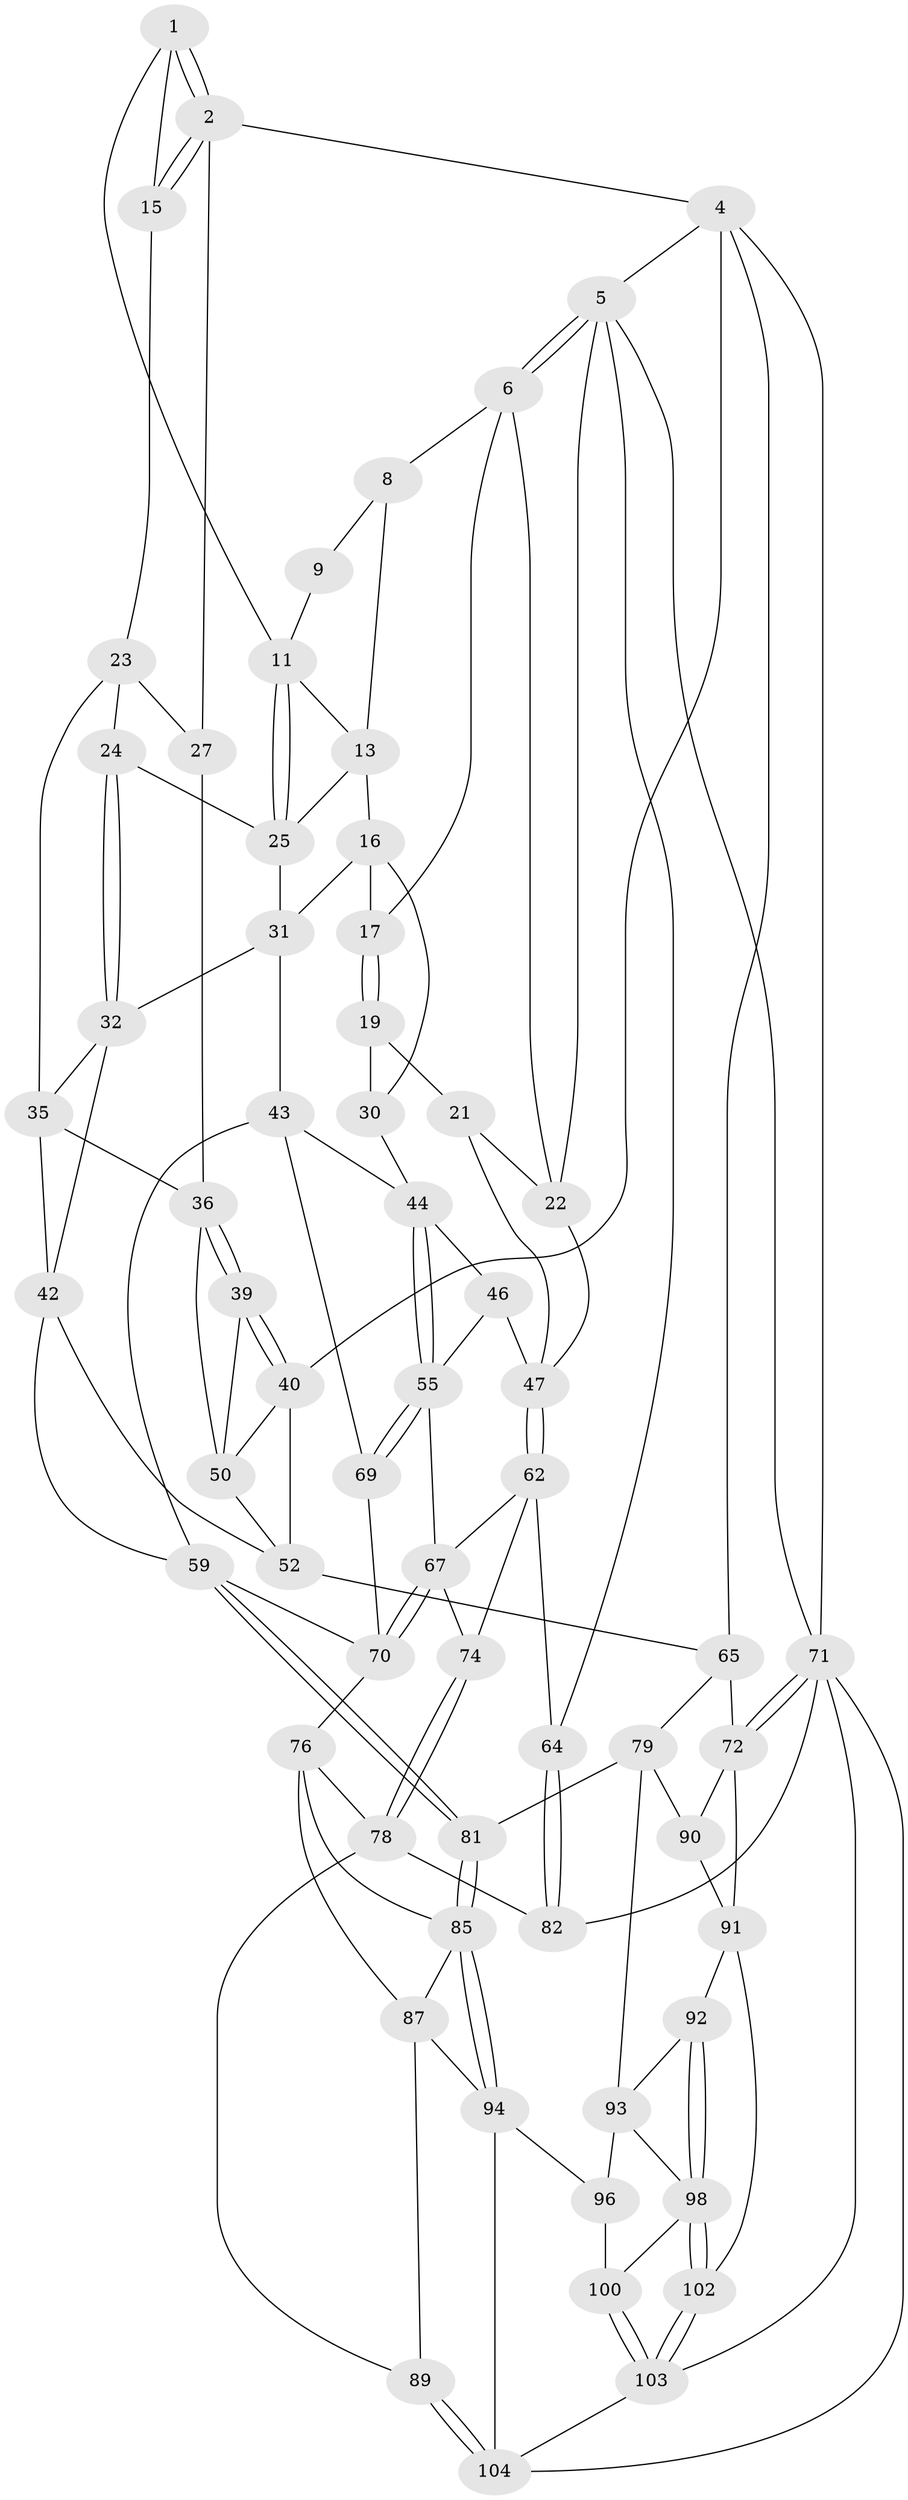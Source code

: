 // original degree distribution, {3: 0.018867924528301886, 6: 0.22641509433962265, 5: 0.5094339622641509, 4: 0.24528301886792453}
// Generated by graph-tools (version 1.1) at 2025/42/03/06/25 10:42:34]
// undirected, 63 vertices, 139 edges
graph export_dot {
graph [start="1"]
  node [color=gray90,style=filled];
  1 [pos="+0.6515546165026006+0",super="+10"];
  2 [pos="+1+0",super="+3"];
  4 [pos="+1+0",super="+41"];
  5 [pos="+0+0",super="+54"];
  6 [pos="+0+0",super="+7"];
  8 [pos="+0.41779530972406637+0"];
  9 [pos="+0.57261200209936+0"];
  11 [pos="+0.6214475860231301+0.12051446399609968",super="+12"];
  13 [pos="+0.49203544354060297+0.1596192441050514",super="+14"];
  15 [pos="+0.7451391488545741+0.11012569962194324"];
  16 [pos="+0.44261216449497415+0.14345481887538428",super="+29"];
  17 [pos="+0.3869959963744811+0.12746586975617552",super="+18"];
  19 [pos="+0.24887204208428043+0.20475691342403465",super="+20"];
  21 [pos="+0.20400106172865287+0.23917570901320978"];
  22 [pos="+0+0",super="+49"];
  23 [pos="+0.7290905280425408+0.1451319018302443",super="+28"];
  24 [pos="+0.685981115948311+0.1654282919518038"];
  25 [pos="+0.6522335079830734+0.1501302863035148",super="+26"];
  27 [pos="+0.8290614243522859+0.2101401004970182"];
  30 [pos="+0.31889279050676034+0.24716364696273174"];
  31 [pos="+0.5220492119847356+0.2920964633509696",super="+34"];
  32 [pos="+0.6813763011340834+0.2421161007862065",super="+33"];
  35 [pos="+0.7668675759157264+0.25278803949552686",super="+38"];
  36 [pos="+0.8370574813297391+0.22766843740074252",super="+37"];
  39 [pos="+1+0.2935834570289477"];
  40 [pos="+1+0.2574230774173006",super="+57"];
  42 [pos="+0.6882787413205264+0.39210624238506947",super="+53"];
  43 [pos="+0.5210114440378998+0.3436890861468448",super="+61"];
  44 [pos="+0.4468231047611538+0.4029007699618307",super="+45"];
  46 [pos="+0.2825044733190534+0.37564100918122556"];
  47 [pos="+0.1675756416907075+0.372834946870336",super="+48"];
  50 [pos="+0.8937418679758213+0.3515335721918613",super="+51"];
  52 [pos="+0.8524589763342588+0.48709835686410874",super="+58"];
  55 [pos="+0.4459032231284468+0.4048441655763203",super="+56"];
  59 [pos="+0.6668240143542771+0.6487781397246297",super="+60"];
  62 [pos="+0.16764976543637217+0.3746892231483134",super="+63"];
  64 [pos="+0+0.6990454200215109"];
  65 [pos="+1+0.5648538956095049",super="+66"];
  67 [pos="+0.3297539261395934+0.5056870583256043",super="+68"];
  69 [pos="+0.49197937430193867+0.5285917564514627"];
  70 [pos="+0.4185494069704816+0.5783164435474533",super="+75"];
  71 [pos="+1+1",super="+83"];
  72 [pos="+1+0.9578301987561045",super="+73"];
  74 [pos="+0.2545648408917378+0.6026400665886514"];
  76 [pos="+0.39909554801823816+0.6671398430929208",super="+77"];
  78 [pos="+0.29339638323603656+0.6774023369433751",super="+84"];
  79 [pos="+0.8742693098553652+0.700012532783282",super="+80"];
  81 [pos="+0.6789291772069963+0.6929596666876555"];
  82 [pos="+0+0.7571559005781862"];
  85 [pos="+0.567718899340291+0.790932187789534",super="+86"];
  87 [pos="+0.3771884899203954+0.8118125410673944",super="+88"];
  89 [pos="+0.21800324980493177+0.8679311541509478"];
  90 [pos="+0.8746498609654202+0.7001587098271466"];
  91 [pos="+0.9557098582336528+0.8532471345663156",super="+101"];
  92 [pos="+0.9019295124800877+0.8543096676595943"];
  93 [pos="+0.7167699932372646+0.7343512100861282",super="+95"];
  94 [pos="+0.4458258631862161+1",super="+97"];
  96 [pos="+0.5692454462683513+0.9969675728155044"];
  98 [pos="+0.8228891976330429+0.9145525120468505",super="+99"];
  100 [pos="+0.7086412193085675+0.9100592640890707"];
  102 [pos="+0.8373399568821889+0.9707557872221886"];
  103 [pos="+0.7968349761017967+1",super="+105"];
  104 [pos="+0+1",super="+106"];
  1 -- 2;
  1 -- 2;
  1 -- 11;
  1 -- 15;
  2 -- 15;
  2 -- 15;
  2 -- 27;
  2 -- 4;
  4 -- 5;
  4 -- 71;
  4 -- 40;
  4 -- 65;
  5 -- 6;
  5 -- 6;
  5 -- 71;
  5 -- 64;
  5 -- 22;
  6 -- 22;
  6 -- 8;
  6 -- 17;
  8 -- 9;
  8 -- 13;
  9 -- 11;
  11 -- 25;
  11 -- 25;
  11 -- 13;
  13 -- 25;
  13 -- 16;
  15 -- 23;
  16 -- 17;
  16 -- 30;
  16 -- 31;
  17 -- 19 [weight=2];
  17 -- 19;
  19 -- 21;
  19 -- 30;
  21 -- 22;
  21 -- 47;
  22 -- 47;
  23 -- 24;
  23 -- 35;
  23 -- 27;
  24 -- 25;
  24 -- 32;
  24 -- 32;
  25 -- 31;
  27 -- 36;
  30 -- 44;
  31 -- 43;
  31 -- 32;
  32 -- 35;
  32 -- 42;
  35 -- 42;
  35 -- 36;
  36 -- 39;
  36 -- 39;
  36 -- 50;
  39 -- 40;
  39 -- 40;
  39 -- 50;
  40 -- 50;
  40 -- 52;
  42 -- 59;
  42 -- 52;
  43 -- 44;
  43 -- 59;
  43 -- 69;
  44 -- 55;
  44 -- 55;
  44 -- 46;
  46 -- 47;
  46 -- 55;
  47 -- 62;
  47 -- 62;
  50 -- 52;
  52 -- 65;
  55 -- 69;
  55 -- 69;
  55 -- 67;
  59 -- 81;
  59 -- 81;
  59 -- 70;
  62 -- 64;
  62 -- 74;
  62 -- 67;
  64 -- 82;
  64 -- 82;
  65 -- 79;
  65 -- 72;
  67 -- 70;
  67 -- 70;
  67 -- 74;
  69 -- 70;
  70 -- 76;
  71 -- 72;
  71 -- 72;
  71 -- 104;
  71 -- 82;
  71 -- 103;
  72 -- 90;
  72 -- 91;
  74 -- 78;
  74 -- 78;
  76 -- 85;
  76 -- 78;
  76 -- 87;
  78 -- 89;
  78 -- 82;
  79 -- 90;
  79 -- 81;
  79 -- 93;
  81 -- 85;
  81 -- 85;
  85 -- 94;
  85 -- 94;
  85 -- 87;
  87 -- 89;
  87 -- 94;
  89 -- 104;
  89 -- 104;
  90 -- 91;
  91 -- 92;
  91 -- 102;
  92 -- 93;
  92 -- 98;
  92 -- 98;
  93 -- 96;
  93 -- 98;
  94 -- 96;
  94 -- 104;
  96 -- 100;
  98 -- 102;
  98 -- 102;
  98 -- 100;
  100 -- 103;
  100 -- 103;
  102 -- 103;
  102 -- 103;
  103 -- 104;
}
